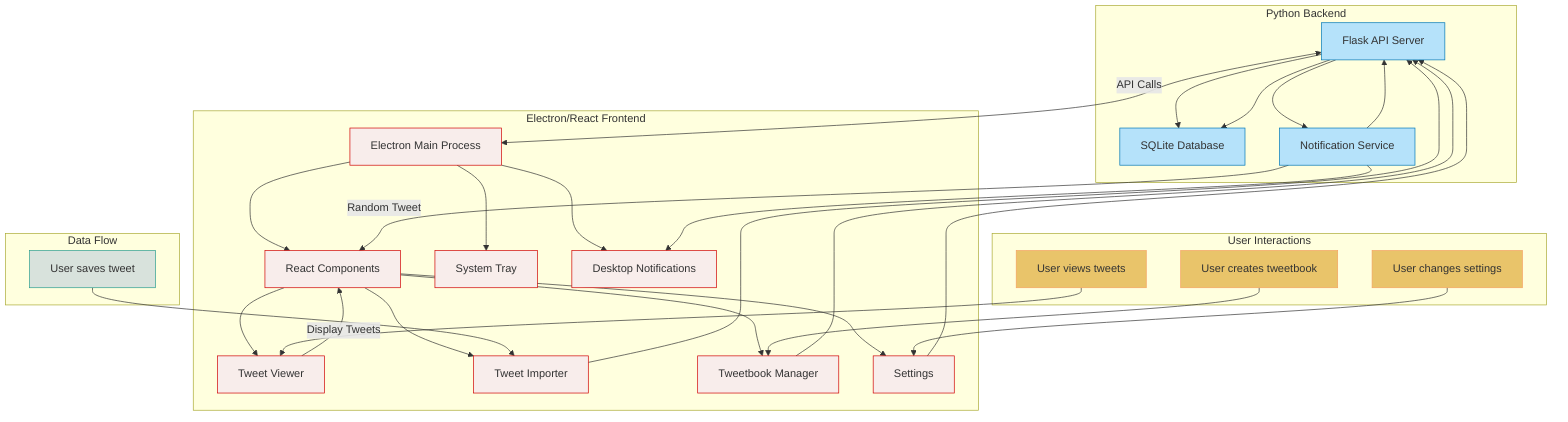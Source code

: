 graph TD
    subgraph "Python Backend"
        A[Flask API Server] --> B[SQLite Database]
        A --> C[Notification Service]
        C --> A
    end

    subgraph "Electron/React Frontend"
        D[Electron Main Process] --> E[React Components]
        D --> F[System Tray]
        D --> G[Desktop Notifications]
        E --> H[Tweet Viewer]
        E --> I[Tweet Importer]
        E --> J[Tweetbook Manager]
        E --> K[Settings]
    end

    A <--API Calls--> D
    
    subgraph "Data Flow"
        L[User saves tweet] --> I
        I --> A
        A --> B
        C --> G
        C --Random Tweet--> E
        H --Display Tweets--> E
    end
    
    subgraph "User Interactions"
        M[User views tweets] --> H
        N[User changes settings] --> K
        K --> A
        O[User creates tweetbook] --> J
        J --> A
    end

    classDef backend fill:#b5e2fa,stroke:#0077b6
    classDef frontend fill:#f8edeb,stroke:#d00000
    classDef dataflow fill:#d8e2dc,stroke:#2a9d8f
    classDef interaction fill:#e9c46a,stroke:#f4a261
    
    class A,B,C backend
    class D,E,F,G,H,I,J,K frontend
    class L dataflow
    class M,N,O interaction